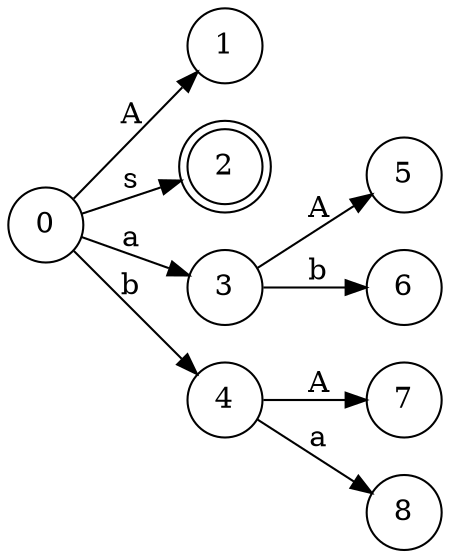 // LR0
digraph {
	rankdir=LR
	0 [label=0 shape=circle]
	1 [label=1 shape=circle]
	0 -> 1 [label=A]
	2 [label=2 shape=doublecircle]
	0 -> 2 [label=s]
	3 [label=3 shape=circle]
	5 [label=5 shape=circle]
	3 -> 5 [label=A]
	6 [label=6 shape=circle]
	3 -> 6 [label=b]
	0 -> 3 [label=a]
	4 [label=4 shape=circle]
	7 [label=7 shape=circle]
	4 -> 7 [label=A]
	8 [label=8 shape=circle]
	4 -> 8 [label=a]
	0 -> 4 [label=b]
}
